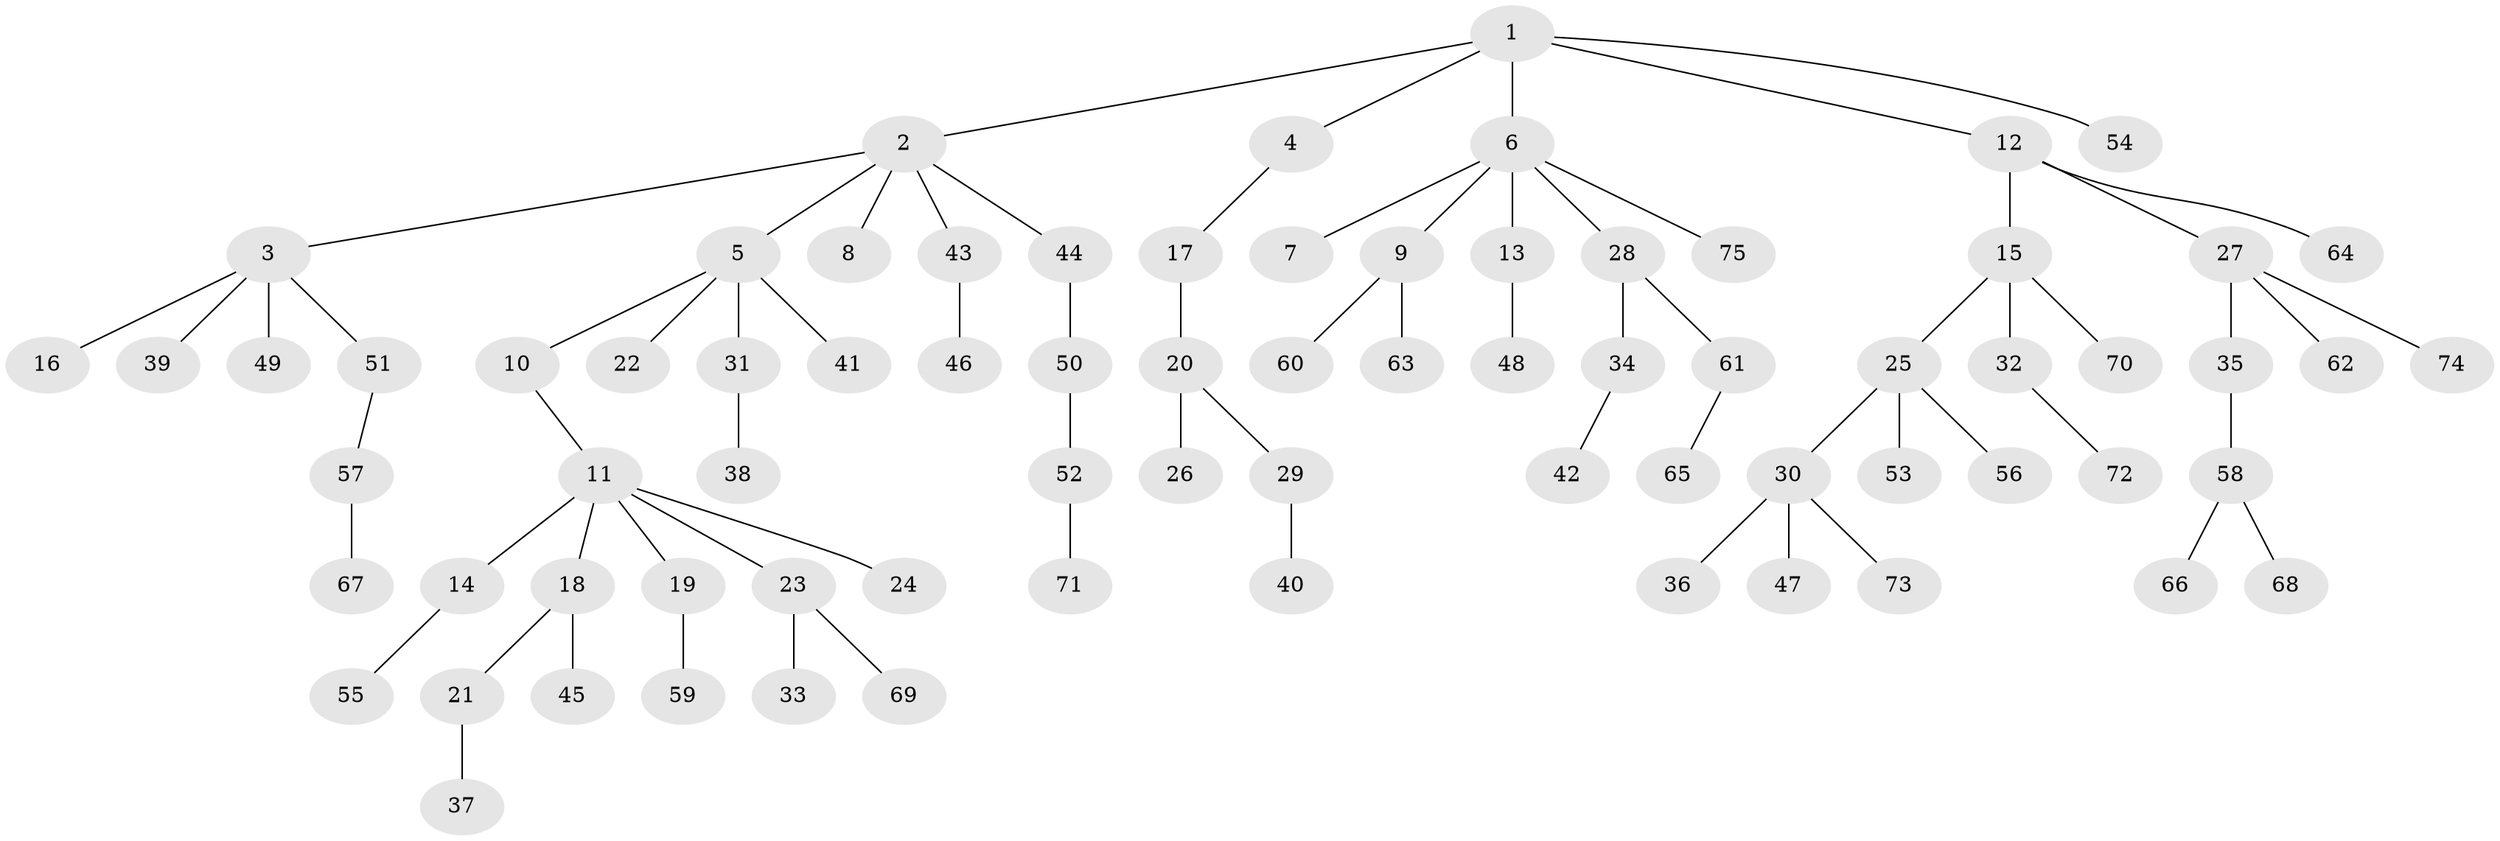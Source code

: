 // Generated by graph-tools (version 1.1) at 2025/11/02/27/25 16:11:27]
// undirected, 75 vertices, 74 edges
graph export_dot {
graph [start="1"]
  node [color=gray90,style=filled];
  1;
  2;
  3;
  4;
  5;
  6;
  7;
  8;
  9;
  10;
  11;
  12;
  13;
  14;
  15;
  16;
  17;
  18;
  19;
  20;
  21;
  22;
  23;
  24;
  25;
  26;
  27;
  28;
  29;
  30;
  31;
  32;
  33;
  34;
  35;
  36;
  37;
  38;
  39;
  40;
  41;
  42;
  43;
  44;
  45;
  46;
  47;
  48;
  49;
  50;
  51;
  52;
  53;
  54;
  55;
  56;
  57;
  58;
  59;
  60;
  61;
  62;
  63;
  64;
  65;
  66;
  67;
  68;
  69;
  70;
  71;
  72;
  73;
  74;
  75;
  1 -- 2;
  1 -- 4;
  1 -- 6;
  1 -- 12;
  1 -- 54;
  2 -- 3;
  2 -- 5;
  2 -- 8;
  2 -- 43;
  2 -- 44;
  3 -- 16;
  3 -- 39;
  3 -- 49;
  3 -- 51;
  4 -- 17;
  5 -- 10;
  5 -- 22;
  5 -- 31;
  5 -- 41;
  6 -- 7;
  6 -- 9;
  6 -- 13;
  6 -- 28;
  6 -- 75;
  9 -- 60;
  9 -- 63;
  10 -- 11;
  11 -- 14;
  11 -- 18;
  11 -- 19;
  11 -- 23;
  11 -- 24;
  12 -- 15;
  12 -- 27;
  12 -- 64;
  13 -- 48;
  14 -- 55;
  15 -- 25;
  15 -- 32;
  15 -- 70;
  17 -- 20;
  18 -- 21;
  18 -- 45;
  19 -- 59;
  20 -- 26;
  20 -- 29;
  21 -- 37;
  23 -- 33;
  23 -- 69;
  25 -- 30;
  25 -- 53;
  25 -- 56;
  27 -- 35;
  27 -- 62;
  27 -- 74;
  28 -- 34;
  28 -- 61;
  29 -- 40;
  30 -- 36;
  30 -- 47;
  30 -- 73;
  31 -- 38;
  32 -- 72;
  34 -- 42;
  35 -- 58;
  43 -- 46;
  44 -- 50;
  50 -- 52;
  51 -- 57;
  52 -- 71;
  57 -- 67;
  58 -- 66;
  58 -- 68;
  61 -- 65;
}
